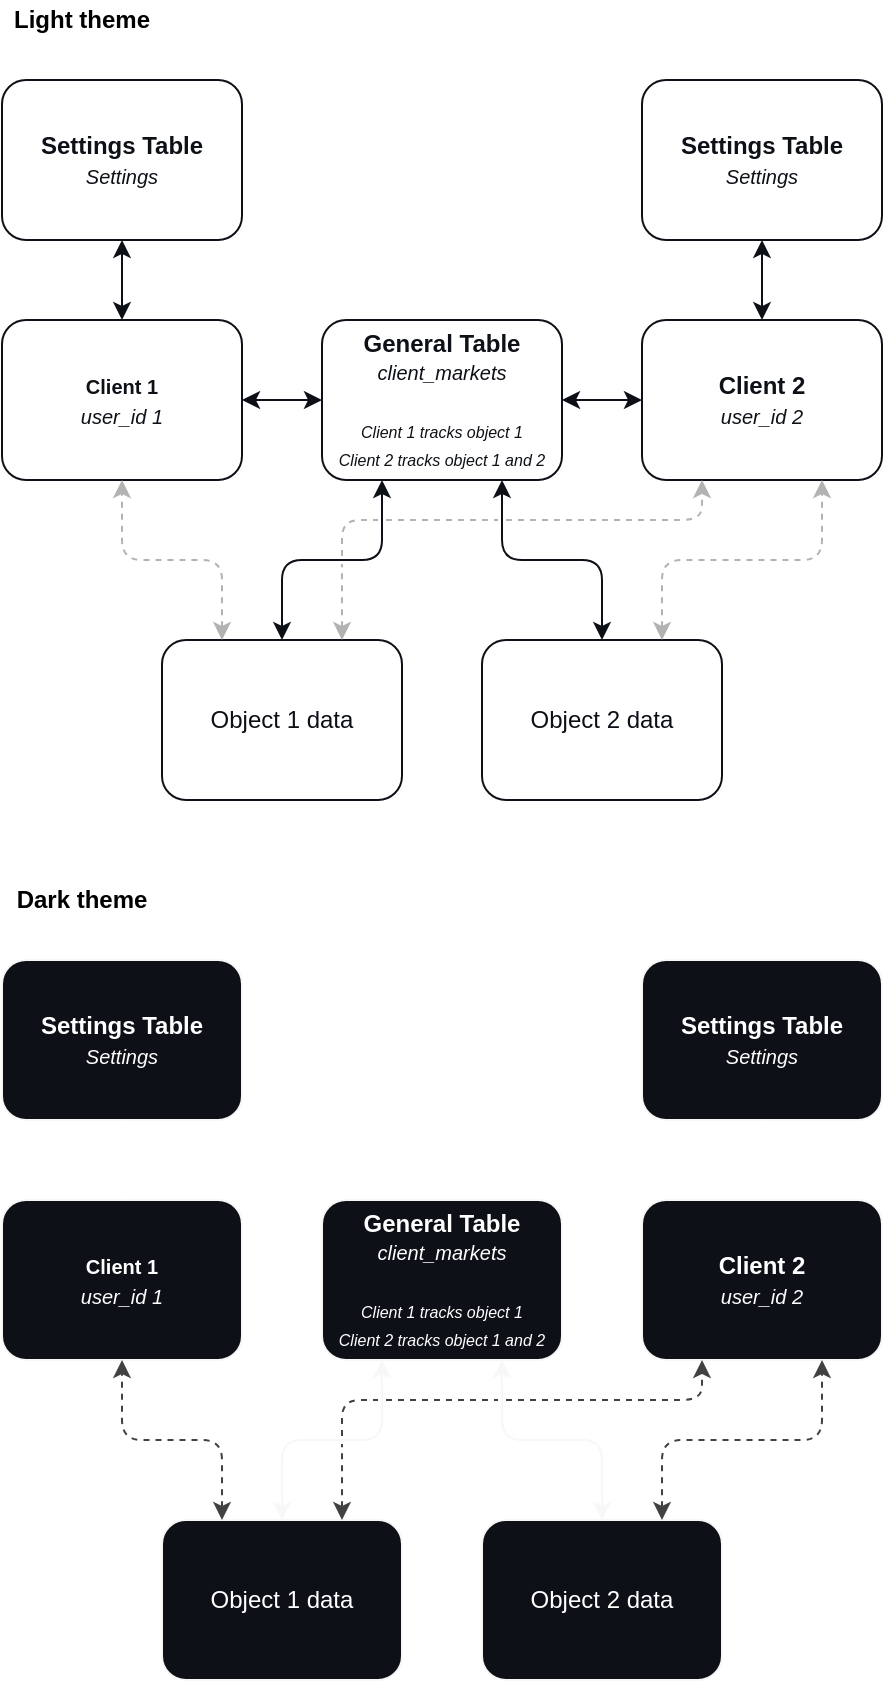 <mxfile version="14.3.2" type="device"><diagram id="X7HBeGaWB0DFcn1XFDAJ" name="Page-1"><mxGraphModel dx="1185" dy="623" grid="1" gridSize="10" guides="1" tooltips="1" connect="1" arrows="1" fold="1" page="1" pageScale="1" pageWidth="850" pageHeight="1100" math="0" shadow="0"><root><mxCell id="0"/><mxCell id="1" parent="0"/><mxCell id="Y-3KgeGleDKJtWl6yu-f-7" value="&lt;font color=&quot;#0d1117&quot;&gt;Object 1 data&lt;/font&gt;" style="text;html=1;align=center;verticalAlign=middle;whiteSpace=wrap;rounded=1;glass=0;shadow=0;sketch=0;fillColor=#ffffff;strokeColor=#0d1117;" parent="1" vertex="1"><mxGeometry x="280" y="320" width="120" height="80" as="geometry"/></mxCell><mxCell id="Y-3KgeGleDKJtWl6yu-f-8" value="&lt;font color=&quot;#0d1117&quot;&gt;Object 2 data&lt;/font&gt;" style="text;html=1;align=center;verticalAlign=middle;whiteSpace=wrap;rounded=1;fillColor=#ffffff;strokeColor=#0d1117;" parent="1" vertex="1"><mxGeometry x="440" y="320" width="120" height="80" as="geometry"/></mxCell><mxCell id="zxshtkcrvBrjLsVnsYAt-1" value="&lt;font color=&quot;#0d1117&quot;&gt;&lt;b&gt;Settings Table&lt;/b&gt;&lt;br&gt;&lt;i&gt;&lt;font style=&quot;font-size: 10px&quot;&gt;Settings&lt;/font&gt;&lt;/i&gt;&lt;/font&gt;" style="text;html=1;align=center;verticalAlign=middle;whiteSpace=wrap;rounded=1;fillColor=#ffffff;strokeColor=#0d1117;" parent="1" vertex="1"><mxGeometry x="200" y="40" width="120" height="80" as="geometry"/></mxCell><mxCell id="zxshtkcrvBrjLsVnsYAt-2" value="&lt;font color=&quot;#0d1117&quot;&gt;&lt;b&gt;Settings Table&lt;/b&gt;&lt;br&gt;&lt;i&gt;&lt;font style=&quot;font-size: 10px&quot;&gt;Settings&lt;/font&gt;&lt;/i&gt;&lt;/font&gt;" style="text;html=1;align=center;verticalAlign=middle;whiteSpace=wrap;rounded=1;fillColor=#ffffff;strokeColor=#0d1117;" parent="1" vertex="1"><mxGeometry x="520" y="40" width="120" height="80" as="geometry"/></mxCell><mxCell id="zxshtkcrvBrjLsVnsYAt-4" value="" style="endArrow=classic;startArrow=classic;html=1;entryX=0.5;entryY=1;entryDx=0;entryDy=0;exitX=0.5;exitY=0;exitDx=0;exitDy=0;shadow=0;jumpSize=2;strokeColor=#0d1117;" parent="1" source="B1IaYOzD8Gwne5xO0ixz-14" target="zxshtkcrvBrjLsVnsYAt-2" edge="1"><mxGeometry width="50" height="50" relative="1" as="geometry"><mxPoint x="520" y="160" as="sourcePoint"/><mxPoint x="340" y="260" as="targetPoint"/></mxGeometry></mxCell><mxCell id="B1IaYOzD8Gwne5xO0ixz-12" value="&lt;font color=&quot;#0d1117&quot;&gt;&lt;b&gt;General Table&lt;/b&gt;&lt;br&gt;&lt;/font&gt;&lt;i&gt;&lt;font color=&quot;#0d1117&quot;&gt;&lt;font style=&quot;font-size: 10px&quot;&gt;client_markets&lt;/font&gt;&lt;br&gt;&lt;br&gt;&lt;span style=&quot;font-size: 8px&quot;&gt;Client 1 tracks object 1&lt;/span&gt;&lt;br&gt;&lt;span style=&quot;font-size: 8px&quot;&gt;Client 2 tracks object 1 and 2&lt;/span&gt;&lt;/font&gt;&lt;br&gt;&lt;/i&gt;" style="text;html=1;align=center;verticalAlign=middle;whiteSpace=wrap;rounded=1;fillColor=#ffffff;strokeColor=#0d1117;" vertex="1" parent="1"><mxGeometry x="360" y="160" width="120" height="80" as="geometry"/></mxCell><mxCell id="B1IaYOzD8Gwne5xO0ixz-13" value="&lt;span style=&quot;font-size: 10px&quot;&gt;&lt;font color=&quot;#0d1117&quot;&gt;&lt;b&gt;Client 1&lt;/b&gt;&lt;br&gt;&lt;i&gt;user_id 1&lt;/i&gt;&lt;/font&gt;&lt;br&gt;&lt;/span&gt;" style="text;html=1;align=center;verticalAlign=middle;whiteSpace=wrap;rounded=1;fillColor=#ffffff;strokeColor=#0d1117;" vertex="1" parent="1"><mxGeometry x="200" y="160" width="120" height="80" as="geometry"/></mxCell><mxCell id="B1IaYOzD8Gwne5xO0ixz-14" value="&lt;font color=&quot;#0d1117&quot;&gt;&lt;b&gt;Client 2&lt;/b&gt;&lt;br style=&quot;font-size: 10px&quot;&gt;&lt;i style=&quot;font-size: 10px&quot;&gt;user_id 2&lt;/i&gt;&lt;/font&gt;" style="text;html=1;align=center;verticalAlign=middle;whiteSpace=wrap;rounded=1;fillColor=#ffffff;strokeColor=#0d1117;" vertex="1" parent="1"><mxGeometry x="520" y="160" width="120" height="80" as="geometry"/></mxCell><mxCell id="B1IaYOzD8Gwne5xO0ixz-15" value="" style="endArrow=classic;startArrow=classic;html=1;entryX=0.5;entryY=1;entryDx=0;entryDy=0;exitX=0.5;exitY=0;exitDx=0;exitDy=0;shadow=0;jumpSize=2;strokeColor=#0d1117;" edge="1" parent="1" source="B1IaYOzD8Gwne5xO0ixz-13" target="zxshtkcrvBrjLsVnsYAt-1"><mxGeometry width="50" height="50" relative="1" as="geometry"><mxPoint x="320.0" y="160" as="sourcePoint"/><mxPoint x="320.0" y="120" as="targetPoint"/></mxGeometry></mxCell><mxCell id="B1IaYOzD8Gwne5xO0ixz-16" value="" style="endArrow=classic;startArrow=classic;html=1;entryX=0;entryY=0.5;entryDx=0;entryDy=0;exitX=1;exitY=0.5;exitDx=0;exitDy=0;shadow=0;jumpSize=2;strokeColor=#0d1117;" edge="1" parent="1" source="B1IaYOzD8Gwne5xO0ixz-13" target="B1IaYOzD8Gwne5xO0ixz-12"><mxGeometry width="50" height="50" relative="1" as="geometry"><mxPoint x="330.0" y="170" as="sourcePoint"/><mxPoint x="330.0" y="130" as="targetPoint"/></mxGeometry></mxCell><mxCell id="B1IaYOzD8Gwne5xO0ixz-17" value="" style="endArrow=classic;startArrow=classic;html=1;entryX=0;entryY=0.5;entryDx=0;entryDy=0;exitX=1;exitY=0.5;exitDx=0;exitDy=0;shadow=0;jumpSize=2;strokeColor=#0d1117;" edge="1" parent="1" source="B1IaYOzD8Gwne5xO0ixz-12" target="B1IaYOzD8Gwne5xO0ixz-14"><mxGeometry width="50" height="50" relative="1" as="geometry"><mxPoint x="340.0" y="180" as="sourcePoint"/><mxPoint x="340.0" y="140" as="targetPoint"/></mxGeometry></mxCell><mxCell id="B1IaYOzD8Gwne5xO0ixz-18" value="" style="endArrow=classic;startArrow=classic;html=1;shadow=0;exitX=0.5;exitY=0;exitDx=0;exitDy=0;entryX=0.25;entryY=1;entryDx=0;entryDy=0;strokeColor=#0d1117;" edge="1" parent="1" source="Y-3KgeGleDKJtWl6yu-f-7" target="B1IaYOzD8Gwne5xO0ixz-12"><mxGeometry width="50" height="50" relative="1" as="geometry"><mxPoint x="430" y="300" as="sourcePoint"/><mxPoint x="480" y="250" as="targetPoint"/><Array as="points"><mxPoint x="340" y="280"/><mxPoint x="390" y="280"/></Array></mxGeometry></mxCell><mxCell id="B1IaYOzD8Gwne5xO0ixz-19" value="" style="endArrow=classic;startArrow=classic;html=1;shadow=0;exitX=0.5;exitY=0;exitDx=0;exitDy=0;entryX=0.75;entryY=1;entryDx=0;entryDy=0;strokeColor=#0d1117;" edge="1" parent="1" source="Y-3KgeGleDKJtWl6yu-f-8" target="B1IaYOzD8Gwne5xO0ixz-12"><mxGeometry width="50" height="50" relative="1" as="geometry"><mxPoint x="350" y="330" as="sourcePoint"/><mxPoint x="400" y="250" as="targetPoint"/><Array as="points"><mxPoint x="500" y="280"/><mxPoint x="450" y="280"/></Array></mxGeometry></mxCell><mxCell id="B1IaYOzD8Gwne5xO0ixz-20" value="" style="endArrow=classic;startArrow=classic;html=1;shadow=0;dashed=1;entryX=0.5;entryY=1;entryDx=0;entryDy=0;exitX=0.25;exitY=0;exitDx=0;exitDy=0;strokeColor=#B3B3B3;" edge="1" parent="1" source="Y-3KgeGleDKJtWl6yu-f-7" target="B1IaYOzD8Gwne5xO0ixz-13"><mxGeometry width="50" height="50" relative="1" as="geometry"><mxPoint x="430" y="300" as="sourcePoint"/><mxPoint x="480" y="250" as="targetPoint"/><Array as="points"><mxPoint x="310" y="280"/><mxPoint x="260" y="280"/></Array></mxGeometry></mxCell><mxCell id="B1IaYOzD8Gwne5xO0ixz-21" value="" style="endArrow=classic;startArrow=classic;html=1;shadow=0;dashed=1;entryX=0.75;entryY=1;entryDx=0;entryDy=0;exitX=0.75;exitY=0;exitDx=0;exitDy=0;strokeColor=#B3B3B3;" edge="1" parent="1" source="Y-3KgeGleDKJtWl6yu-f-8" target="B1IaYOzD8Gwne5xO0ixz-14"><mxGeometry width="50" height="50" relative="1" as="geometry"><mxPoint x="630.0" y="320" as="sourcePoint"/><mxPoint x="580" y="240" as="targetPoint"/><Array as="points"><mxPoint x="530" y="280"/><mxPoint x="610" y="280"/></Array></mxGeometry></mxCell><mxCell id="B1IaYOzD8Gwne5xO0ixz-22" value="" style="endArrow=classic;startArrow=classic;html=1;shadow=0;dashed=1;entryX=0.25;entryY=1;entryDx=0;entryDy=0;exitX=0.75;exitY=0;exitDx=0;exitDy=0;strokeColor=#B3B3B3;jumpStyle=gap;jumpSize=4;" edge="1" parent="1" source="Y-3KgeGleDKJtWl6yu-f-7" target="B1IaYOzD8Gwne5xO0ixz-14"><mxGeometry width="50" height="50" relative="1" as="geometry"><mxPoint x="500" y="320" as="sourcePoint"/><mxPoint x="550" y="240" as="targetPoint"/><Array as="points"><mxPoint x="370" y="260"/><mxPoint x="550" y="260"/></Array></mxGeometry></mxCell><mxCell id="B1IaYOzD8Gwne5xO0ixz-23" value="&lt;font color=&quot;#ffffff&quot;&gt;Object 1 data&lt;/font&gt;" style="text;html=1;align=center;verticalAlign=middle;whiteSpace=wrap;rounded=1;glass=0;shadow=0;sketch=0;strokeColor=#F7F7F7;fillColor=#0d1117;" vertex="1" parent="1"><mxGeometry x="280" y="760" width="120" height="80" as="geometry"/></mxCell><mxCell id="B1IaYOzD8Gwne5xO0ixz-24" value="&lt;font color=&quot;#ffffff&quot;&gt;Object 2 data&lt;/font&gt;" style="text;html=1;align=center;verticalAlign=middle;whiteSpace=wrap;rounded=1;strokeColor=#F7F7F7;fillColor=#0d1117;" vertex="1" parent="1"><mxGeometry x="440" y="760" width="120" height="80" as="geometry"/></mxCell><mxCell id="B1IaYOzD8Gwne5xO0ixz-25" value="&lt;font color=&quot;#ffffff&quot;&gt;&lt;b&gt;Settings Table&lt;/b&gt;&lt;br&gt;&lt;i&gt;&lt;font style=&quot;font-size: 10px&quot;&gt;Settings&lt;/font&gt;&lt;/i&gt;&lt;/font&gt;" style="text;html=1;align=center;verticalAlign=middle;whiteSpace=wrap;rounded=1;strokeColor=#F7F7F7;fillColor=#0d1117;" vertex="1" parent="1"><mxGeometry x="200" y="480" width="120" height="80" as="geometry"/></mxCell><mxCell id="B1IaYOzD8Gwne5xO0ixz-26" value="&lt;font color=&quot;#ffffff&quot;&gt;&lt;b&gt;Settings Table&lt;/b&gt;&lt;br&gt;&lt;i&gt;&lt;font style=&quot;font-size: 10px&quot;&gt;Settings&lt;/font&gt;&lt;/i&gt;&lt;/font&gt;" style="text;html=1;align=center;verticalAlign=middle;whiteSpace=wrap;rounded=1;strokeColor=#F7F7F7;fillColor=#0d1117;" vertex="1" parent="1"><mxGeometry x="520" y="480" width="120" height="80" as="geometry"/></mxCell><mxCell id="B1IaYOzD8Gwne5xO0ixz-27" value="" style="endArrow=classic;startArrow=classic;html=1;entryX=0.5;entryY=1;entryDx=0;entryDy=0;exitX=0.5;exitY=0;exitDx=0;exitDy=0;shadow=0;jumpSize=2;strokeColor=#FFFFFF;" edge="1" parent="1" source="B1IaYOzD8Gwne5xO0ixz-30" target="B1IaYOzD8Gwne5xO0ixz-26"><mxGeometry width="50" height="50" relative="1" as="geometry"><mxPoint x="520" y="600" as="sourcePoint"/><mxPoint x="340" y="700" as="targetPoint"/></mxGeometry></mxCell><mxCell id="B1IaYOzD8Gwne5xO0ixz-28" value="&lt;font color=&quot;#ffffff&quot;&gt;&lt;b&gt;General Table&lt;/b&gt;&lt;br&gt;&lt;/font&gt;&lt;i&gt;&lt;font color=&quot;#ffffff&quot;&gt;&lt;font style=&quot;font-size: 10px&quot;&gt;client_markets&lt;/font&gt;&lt;br&gt;&lt;br&gt;&lt;span style=&quot;font-size: 8px&quot;&gt;Client 1 tracks object 1&lt;/span&gt;&lt;br&gt;&lt;span style=&quot;font-size: 8px&quot;&gt;Client 2 tracks object 1 and 2&lt;/span&gt;&lt;/font&gt;&lt;br&gt;&lt;/i&gt;" style="text;html=1;align=center;verticalAlign=middle;whiteSpace=wrap;rounded=1;strokeColor=#F7F7F7;fillColor=#0d1117;" vertex="1" parent="1"><mxGeometry x="360" y="600" width="120" height="80" as="geometry"/></mxCell><mxCell id="B1IaYOzD8Gwne5xO0ixz-29" value="&lt;span style=&quot;font-size: 10px&quot;&gt;&lt;font color=&quot;#ffffff&quot;&gt;&lt;b&gt;Client 1&lt;/b&gt;&lt;br&gt;&lt;i&gt;user_id 1&lt;/i&gt;&lt;/font&gt;&lt;br&gt;&lt;/span&gt;" style="text;html=1;align=center;verticalAlign=middle;whiteSpace=wrap;rounded=1;strokeColor=#F7F7F7;fillColor=#0d1117;" vertex="1" parent="1"><mxGeometry x="200" y="600" width="120" height="80" as="geometry"/></mxCell><mxCell id="B1IaYOzD8Gwne5xO0ixz-30" value="&lt;font color=&quot;#ffffff&quot;&gt;&lt;b&gt;Client 2&lt;/b&gt;&lt;br style=&quot;font-size: 10px&quot;&gt;&lt;i style=&quot;font-size: 10px&quot;&gt;user_id 2&lt;/i&gt;&lt;/font&gt;" style="text;html=1;align=center;verticalAlign=middle;whiteSpace=wrap;rounded=1;strokeColor=#F7F7F7;fillColor=#0d1117;" vertex="1" parent="1"><mxGeometry x="520" y="600" width="120" height="80" as="geometry"/></mxCell><mxCell id="B1IaYOzD8Gwne5xO0ixz-31" value="" style="endArrow=classic;startArrow=classic;html=1;entryX=0.5;entryY=1;entryDx=0;entryDy=0;exitX=0.5;exitY=0;exitDx=0;exitDy=0;shadow=0;jumpSize=2;strokeColor=#FFFFFF;" edge="1" parent="1" source="B1IaYOzD8Gwne5xO0ixz-29" target="B1IaYOzD8Gwne5xO0ixz-25"><mxGeometry width="50" height="50" relative="1" as="geometry"><mxPoint x="320.0" y="600" as="sourcePoint"/><mxPoint x="320.0" y="560" as="targetPoint"/></mxGeometry></mxCell><mxCell id="B1IaYOzD8Gwne5xO0ixz-32" value="" style="endArrow=classic;startArrow=classic;html=1;entryX=0;entryY=0.5;entryDx=0;entryDy=0;exitX=1;exitY=0.5;exitDx=0;exitDy=0;shadow=0;jumpSize=2;strokeColor=#FFFFFF;" edge="1" parent="1" source="B1IaYOzD8Gwne5xO0ixz-29" target="B1IaYOzD8Gwne5xO0ixz-28"><mxGeometry width="50" height="50" relative="1" as="geometry"><mxPoint x="330.0" y="610" as="sourcePoint"/><mxPoint x="330.0" y="570" as="targetPoint"/></mxGeometry></mxCell><mxCell id="B1IaYOzD8Gwne5xO0ixz-33" value="" style="endArrow=classic;startArrow=classic;html=1;entryX=0;entryY=0.5;entryDx=0;entryDy=0;exitX=1;exitY=0.5;exitDx=0;exitDy=0;shadow=0;jumpSize=2;strokeColor=#FFFFFF;" edge="1" parent="1" source="B1IaYOzD8Gwne5xO0ixz-28" target="B1IaYOzD8Gwne5xO0ixz-30"><mxGeometry width="50" height="50" relative="1" as="geometry"><mxPoint x="340.0" y="620" as="sourcePoint"/><mxPoint x="340.0" y="580" as="targetPoint"/></mxGeometry></mxCell><mxCell id="B1IaYOzD8Gwne5xO0ixz-34" value="" style="endArrow=classic;startArrow=classic;html=1;shadow=0;exitX=0.5;exitY=0;exitDx=0;exitDy=0;entryX=0.25;entryY=1;entryDx=0;entryDy=0;strokeColor=#F7F7F7;" edge="1" parent="1" source="B1IaYOzD8Gwne5xO0ixz-23" target="B1IaYOzD8Gwne5xO0ixz-28"><mxGeometry width="50" height="50" relative="1" as="geometry"><mxPoint x="430" y="740" as="sourcePoint"/><mxPoint x="480" y="690" as="targetPoint"/><Array as="points"><mxPoint x="340" y="720"/><mxPoint x="390" y="720"/></Array></mxGeometry></mxCell><mxCell id="B1IaYOzD8Gwne5xO0ixz-35" value="" style="endArrow=classic;startArrow=classic;html=1;shadow=0;exitX=0.5;exitY=0;exitDx=0;exitDy=0;entryX=0.75;entryY=1;entryDx=0;entryDy=0;strokeColor=#F7F7F7;" edge="1" parent="1" source="B1IaYOzD8Gwne5xO0ixz-24" target="B1IaYOzD8Gwne5xO0ixz-28"><mxGeometry width="50" height="50" relative="1" as="geometry"><mxPoint x="350" y="770" as="sourcePoint"/><mxPoint x="400" y="690" as="targetPoint"/><Array as="points"><mxPoint x="500" y="720"/><mxPoint x="450" y="720"/></Array></mxGeometry></mxCell><mxCell id="B1IaYOzD8Gwne5xO0ixz-36" value="" style="endArrow=classic;startArrow=classic;html=1;shadow=0;dashed=1;entryX=0.5;entryY=1;entryDx=0;entryDy=0;exitX=0.25;exitY=0;exitDx=0;exitDy=0;strokeColor=#424242;" edge="1" parent="1" source="B1IaYOzD8Gwne5xO0ixz-23" target="B1IaYOzD8Gwne5xO0ixz-29"><mxGeometry width="50" height="50" relative="1" as="geometry"><mxPoint x="430" y="740" as="sourcePoint"/><mxPoint x="480" y="690" as="targetPoint"/><Array as="points"><mxPoint x="310" y="720"/><mxPoint x="260" y="720"/></Array></mxGeometry></mxCell><mxCell id="B1IaYOzD8Gwne5xO0ixz-37" value="" style="endArrow=classic;startArrow=classic;html=1;shadow=0;dashed=1;entryX=0.75;entryY=1;entryDx=0;entryDy=0;exitX=0.75;exitY=0;exitDx=0;exitDy=0;strokeColor=#424242;" edge="1" parent="1" source="B1IaYOzD8Gwne5xO0ixz-24" target="B1IaYOzD8Gwne5xO0ixz-30"><mxGeometry width="50" height="50" relative="1" as="geometry"><mxPoint x="630.0" y="760" as="sourcePoint"/><mxPoint x="580" y="680" as="targetPoint"/><Array as="points"><mxPoint x="530" y="720"/><mxPoint x="610" y="720"/></Array></mxGeometry></mxCell><mxCell id="B1IaYOzD8Gwne5xO0ixz-38" value="" style="endArrow=classic;startArrow=classic;html=1;shadow=0;dashed=1;entryX=0.25;entryY=1;entryDx=0;entryDy=0;exitX=0.75;exitY=0;exitDx=0;exitDy=0;jumpStyle=gap;jumpSize=4;strokeColor=#424242;" edge="1" parent="1" source="B1IaYOzD8Gwne5xO0ixz-23" target="B1IaYOzD8Gwne5xO0ixz-30"><mxGeometry width="50" height="50" relative="1" as="geometry"><mxPoint x="500" y="760" as="sourcePoint"/><mxPoint x="550" y="680" as="targetPoint"/><Array as="points"><mxPoint x="370" y="700"/><mxPoint x="550" y="700"/></Array></mxGeometry></mxCell><mxCell id="B1IaYOzD8Gwne5xO0ixz-39" value="&lt;b&gt;Dark theme&lt;/b&gt;" style="text;html=1;strokeColor=none;fillColor=none;align=center;verticalAlign=middle;whiteSpace=wrap;rounded=0;" vertex="1" parent="1"><mxGeometry x="200" y="440" width="80" height="20" as="geometry"/></mxCell><mxCell id="B1IaYOzD8Gwne5xO0ixz-40" value="&lt;b&gt;Light theme&lt;/b&gt;" style="text;html=1;strokeColor=none;fillColor=none;align=center;verticalAlign=middle;whiteSpace=wrap;rounded=0;" vertex="1" parent="1"><mxGeometry x="200" width="80" height="20" as="geometry"/></mxCell></root></mxGraphModel></diagram></mxfile>